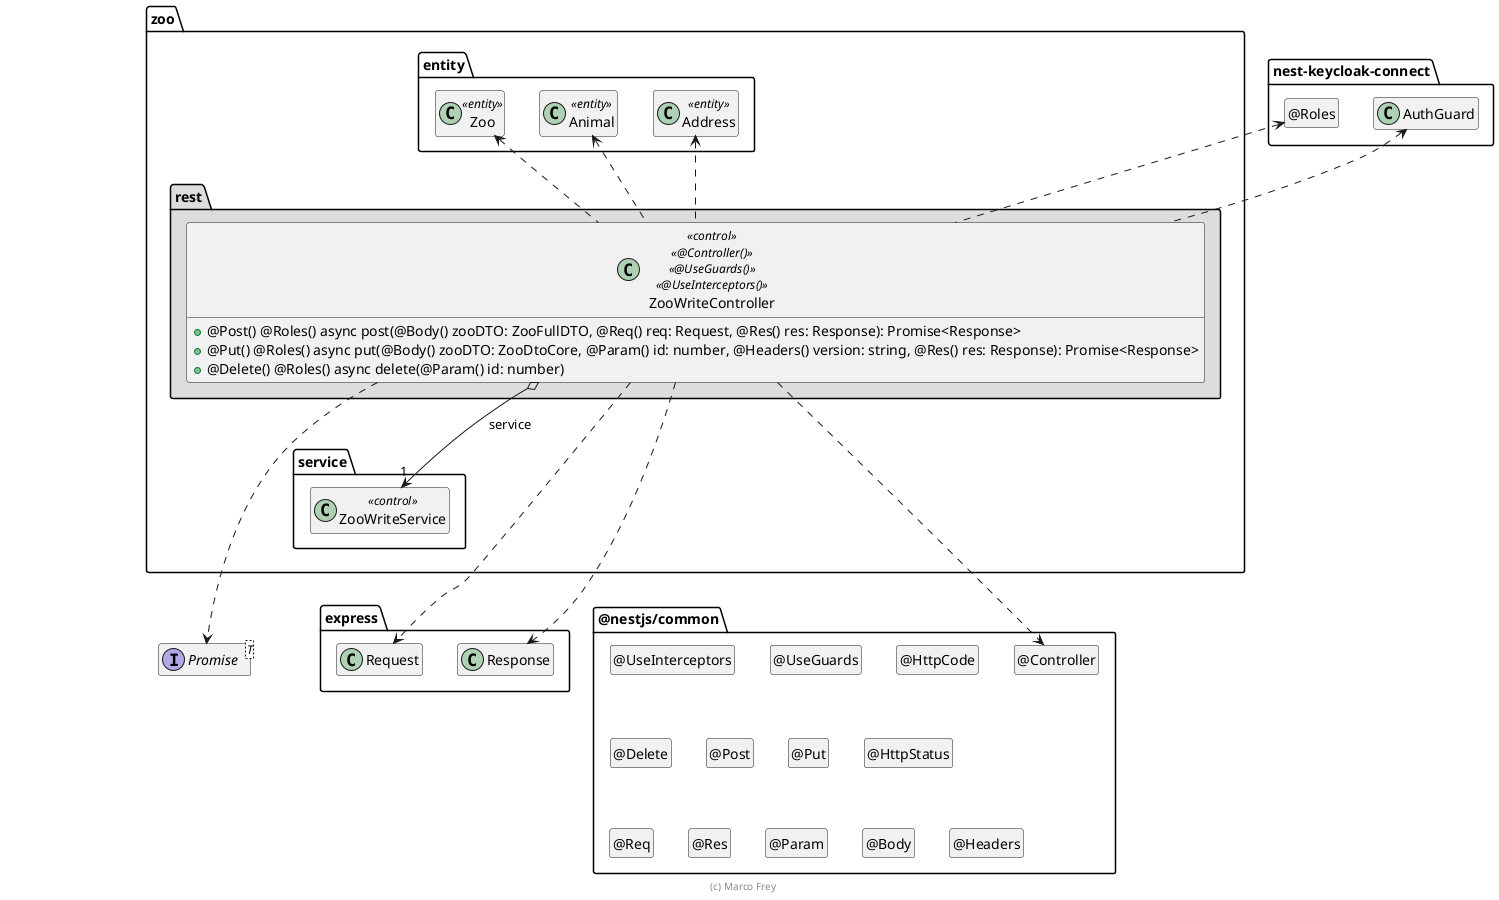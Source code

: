 @startuml ZooWriteController

interface Promise<T>

package @nestjs/common {
  class "@Controller" as Controller
  hide Controller circle

  class "@UseGuards" as UseGuards
  hide UseGuards circle

  class "@UseInterceptors" as UseInterceptors
  hide UseInterceptors circle

  class "@Post" as Post
  hide Post circle

  class "@Put" as Put
  hide Put circle

  class "@Delete" as Delete
  hide Delete circle

  class "@Req" as Req
  hide Req circle

  class "@Res" as Res
  hide Res circle

  class "@Param" as Param
  hide Param circle

  class "@Body" as Body
  hide Body circle

  class "@Headers" as Headers
  hide Headers circle

  class "@HttpCode" as HttpCode
  hide HttpCode circle

  class "@HttpStatus" as HttpStatus
  hide HttpStatus circle

  UseInterceptors .[hidden].> Post
  UseInterceptors .[hidden].> Put
  UseInterceptors .[hidden].> Delete

  Post .[hidden].> Req
  Post .[hidden].> Res
  Post .[hidden].> Param
  Post .[hidden].> Body
  Post .[hidden].> Headers
}

package nest-keycloak-connect {
  class AuthGuard

  class "@Roles" as Roles
  hide Roles circle
}

package express {
  class Request
  class Response

  Response .right[hidden].> Controller
}

package zoo {
  package entity #FFFFFF {
    class Zoo <<entity>>
    class Address <<entity>>
    class Animal <<entity>>

    Zoo .[hidden].> Promise
    Zoo .[hidden].> Request
  }

  package service {
    class ZooWriteService << control >>
  }

  package rest #DDDDDD {
    class ZooWriteController << control >> << @Controller() >> << @UseGuards() >> << @UseInterceptors() >> {
      + @Post() @Roles() async post(@Body() zooDTO: ZooFullDTO, @Req() req: Request, @Res() res: Response): Promise<Response>
      + @Put() @Roles() async put(@Body() zooDTO: ZooDtoCore, @Param() id: number, @Headers() version: string, @Res() res: Response): Promise<Response>
      + @Delete() @Roles() async delete(@Param() id: number)
    }

    ZooWriteController o--> "1" ZooWriteService : service
    ZooWriteController ..up> Zoo
    ZooWriteController ..up> Address
    ZooWriteController ..up> Animal

    ZooWriteController ..> Controller

    ZooWriteController .up.> AuthGuard
    ZooWriteController .up.> Roles

    ZooWriteController ..> Request
    ZooWriteController ..> Response
    ZooWriteController ..> Promise

    ZooWriteService .[hidden].> Request
    ZooWriteService .[hidden].> Promise
  }
}

hide empty members

footer (c) Marco Frey

@enduml

